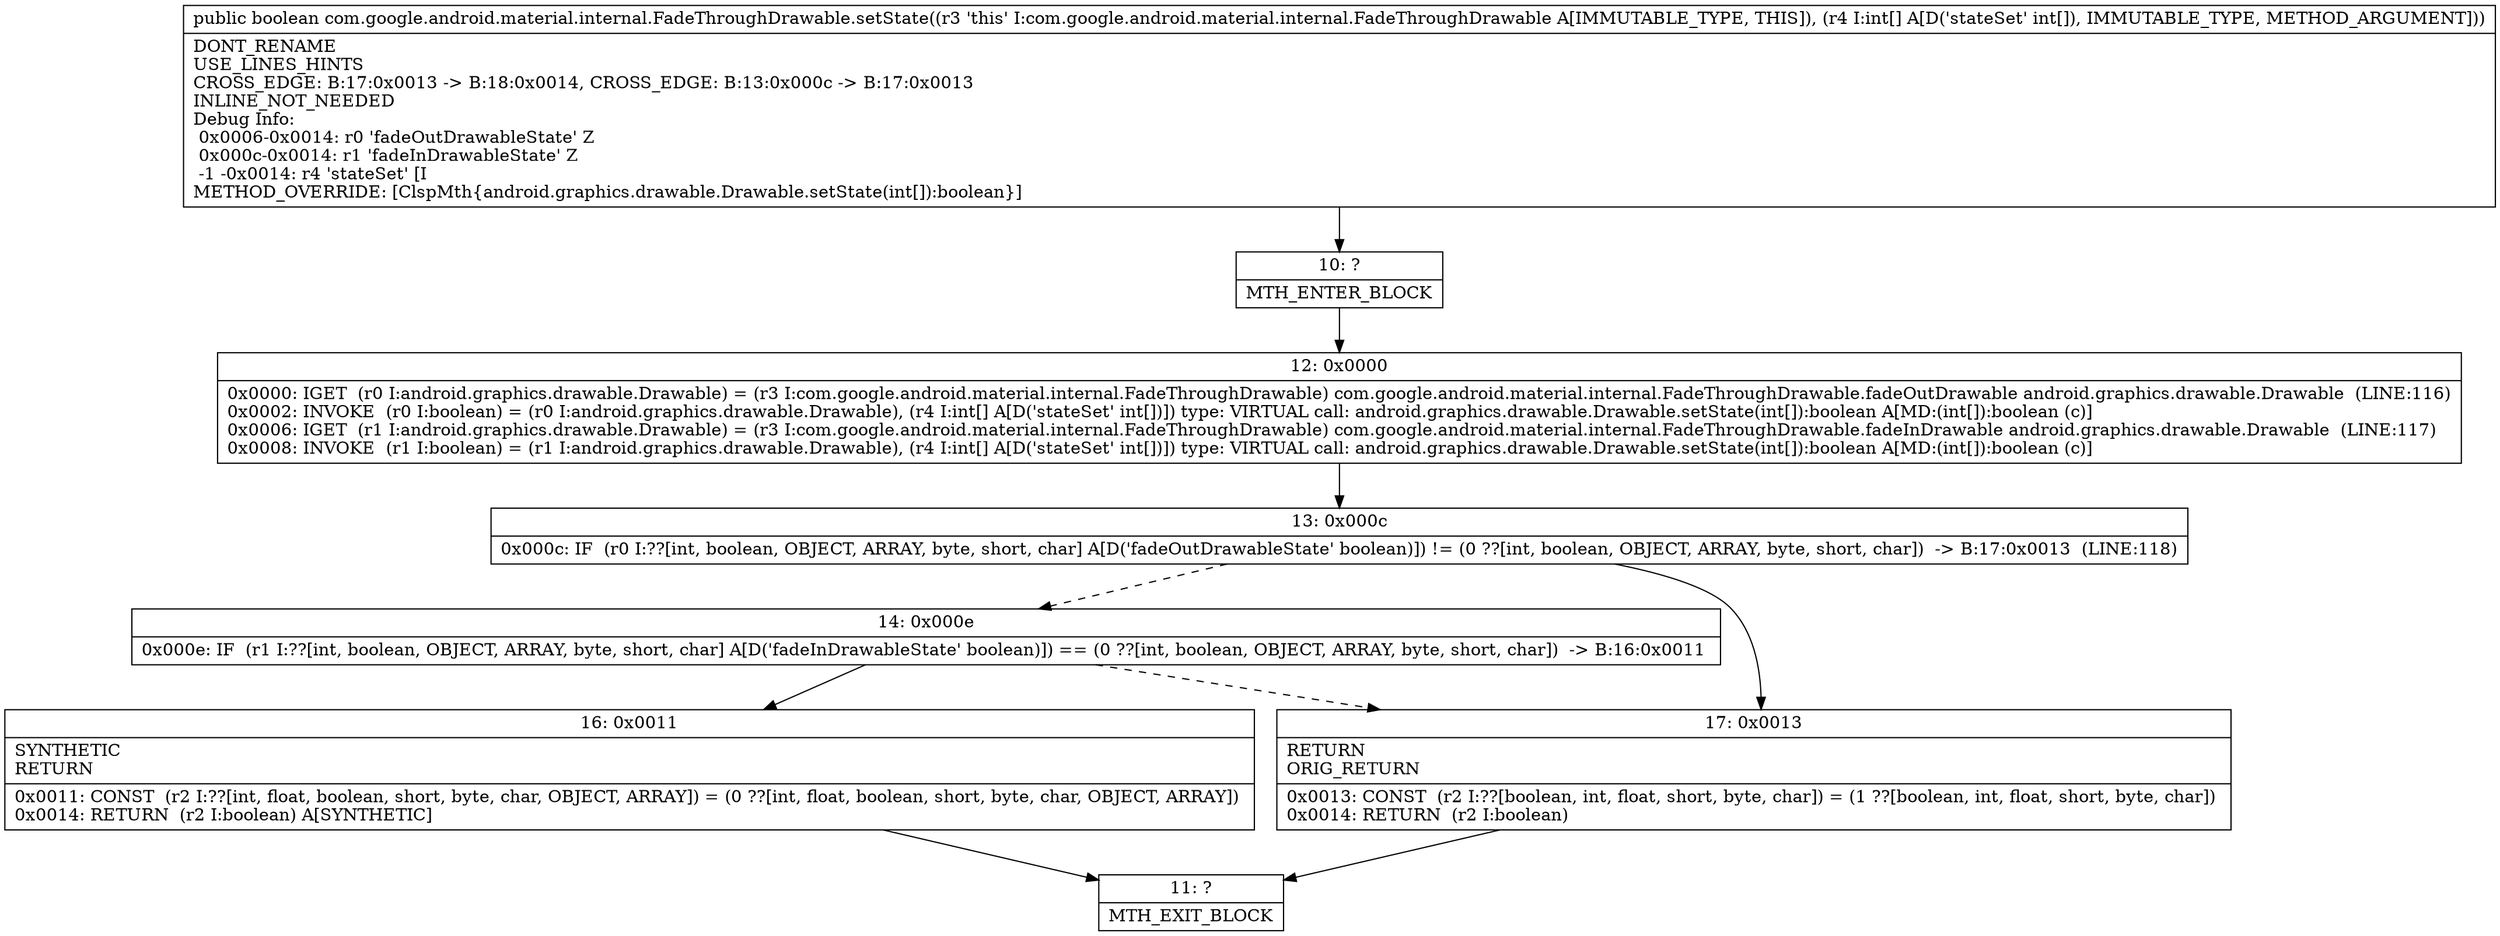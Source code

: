 digraph "CFG forcom.google.android.material.internal.FadeThroughDrawable.setState([I)Z" {
Node_10 [shape=record,label="{10\:\ ?|MTH_ENTER_BLOCK\l}"];
Node_12 [shape=record,label="{12\:\ 0x0000|0x0000: IGET  (r0 I:android.graphics.drawable.Drawable) = (r3 I:com.google.android.material.internal.FadeThroughDrawable) com.google.android.material.internal.FadeThroughDrawable.fadeOutDrawable android.graphics.drawable.Drawable  (LINE:116)\l0x0002: INVOKE  (r0 I:boolean) = (r0 I:android.graphics.drawable.Drawable), (r4 I:int[] A[D('stateSet' int[])]) type: VIRTUAL call: android.graphics.drawable.Drawable.setState(int[]):boolean A[MD:(int[]):boolean (c)]\l0x0006: IGET  (r1 I:android.graphics.drawable.Drawable) = (r3 I:com.google.android.material.internal.FadeThroughDrawable) com.google.android.material.internal.FadeThroughDrawable.fadeInDrawable android.graphics.drawable.Drawable  (LINE:117)\l0x0008: INVOKE  (r1 I:boolean) = (r1 I:android.graphics.drawable.Drawable), (r4 I:int[] A[D('stateSet' int[])]) type: VIRTUAL call: android.graphics.drawable.Drawable.setState(int[]):boolean A[MD:(int[]):boolean (c)]\l}"];
Node_13 [shape=record,label="{13\:\ 0x000c|0x000c: IF  (r0 I:??[int, boolean, OBJECT, ARRAY, byte, short, char] A[D('fadeOutDrawableState' boolean)]) != (0 ??[int, boolean, OBJECT, ARRAY, byte, short, char])  \-\> B:17:0x0013  (LINE:118)\l}"];
Node_14 [shape=record,label="{14\:\ 0x000e|0x000e: IF  (r1 I:??[int, boolean, OBJECT, ARRAY, byte, short, char] A[D('fadeInDrawableState' boolean)]) == (0 ??[int, boolean, OBJECT, ARRAY, byte, short, char])  \-\> B:16:0x0011 \l}"];
Node_16 [shape=record,label="{16\:\ 0x0011|SYNTHETIC\lRETURN\l|0x0011: CONST  (r2 I:??[int, float, boolean, short, byte, char, OBJECT, ARRAY]) = (0 ??[int, float, boolean, short, byte, char, OBJECT, ARRAY]) \l0x0014: RETURN  (r2 I:boolean) A[SYNTHETIC]\l}"];
Node_11 [shape=record,label="{11\:\ ?|MTH_EXIT_BLOCK\l}"];
Node_17 [shape=record,label="{17\:\ 0x0013|RETURN\lORIG_RETURN\l|0x0013: CONST  (r2 I:??[boolean, int, float, short, byte, char]) = (1 ??[boolean, int, float, short, byte, char]) \l0x0014: RETURN  (r2 I:boolean) \l}"];
MethodNode[shape=record,label="{public boolean com.google.android.material.internal.FadeThroughDrawable.setState((r3 'this' I:com.google.android.material.internal.FadeThroughDrawable A[IMMUTABLE_TYPE, THIS]), (r4 I:int[] A[D('stateSet' int[]), IMMUTABLE_TYPE, METHOD_ARGUMENT]))  | DONT_RENAME\lUSE_LINES_HINTS\lCROSS_EDGE: B:17:0x0013 \-\> B:18:0x0014, CROSS_EDGE: B:13:0x000c \-\> B:17:0x0013\lINLINE_NOT_NEEDED\lDebug Info:\l  0x0006\-0x0014: r0 'fadeOutDrawableState' Z\l  0x000c\-0x0014: r1 'fadeInDrawableState' Z\l  \-1 \-0x0014: r4 'stateSet' [I\lMETHOD_OVERRIDE: [ClspMth\{android.graphics.drawable.Drawable.setState(int[]):boolean\}]\l}"];
MethodNode -> Node_10;Node_10 -> Node_12;
Node_12 -> Node_13;
Node_13 -> Node_14[style=dashed];
Node_13 -> Node_17;
Node_14 -> Node_16;
Node_14 -> Node_17[style=dashed];
Node_16 -> Node_11;
Node_17 -> Node_11;
}

